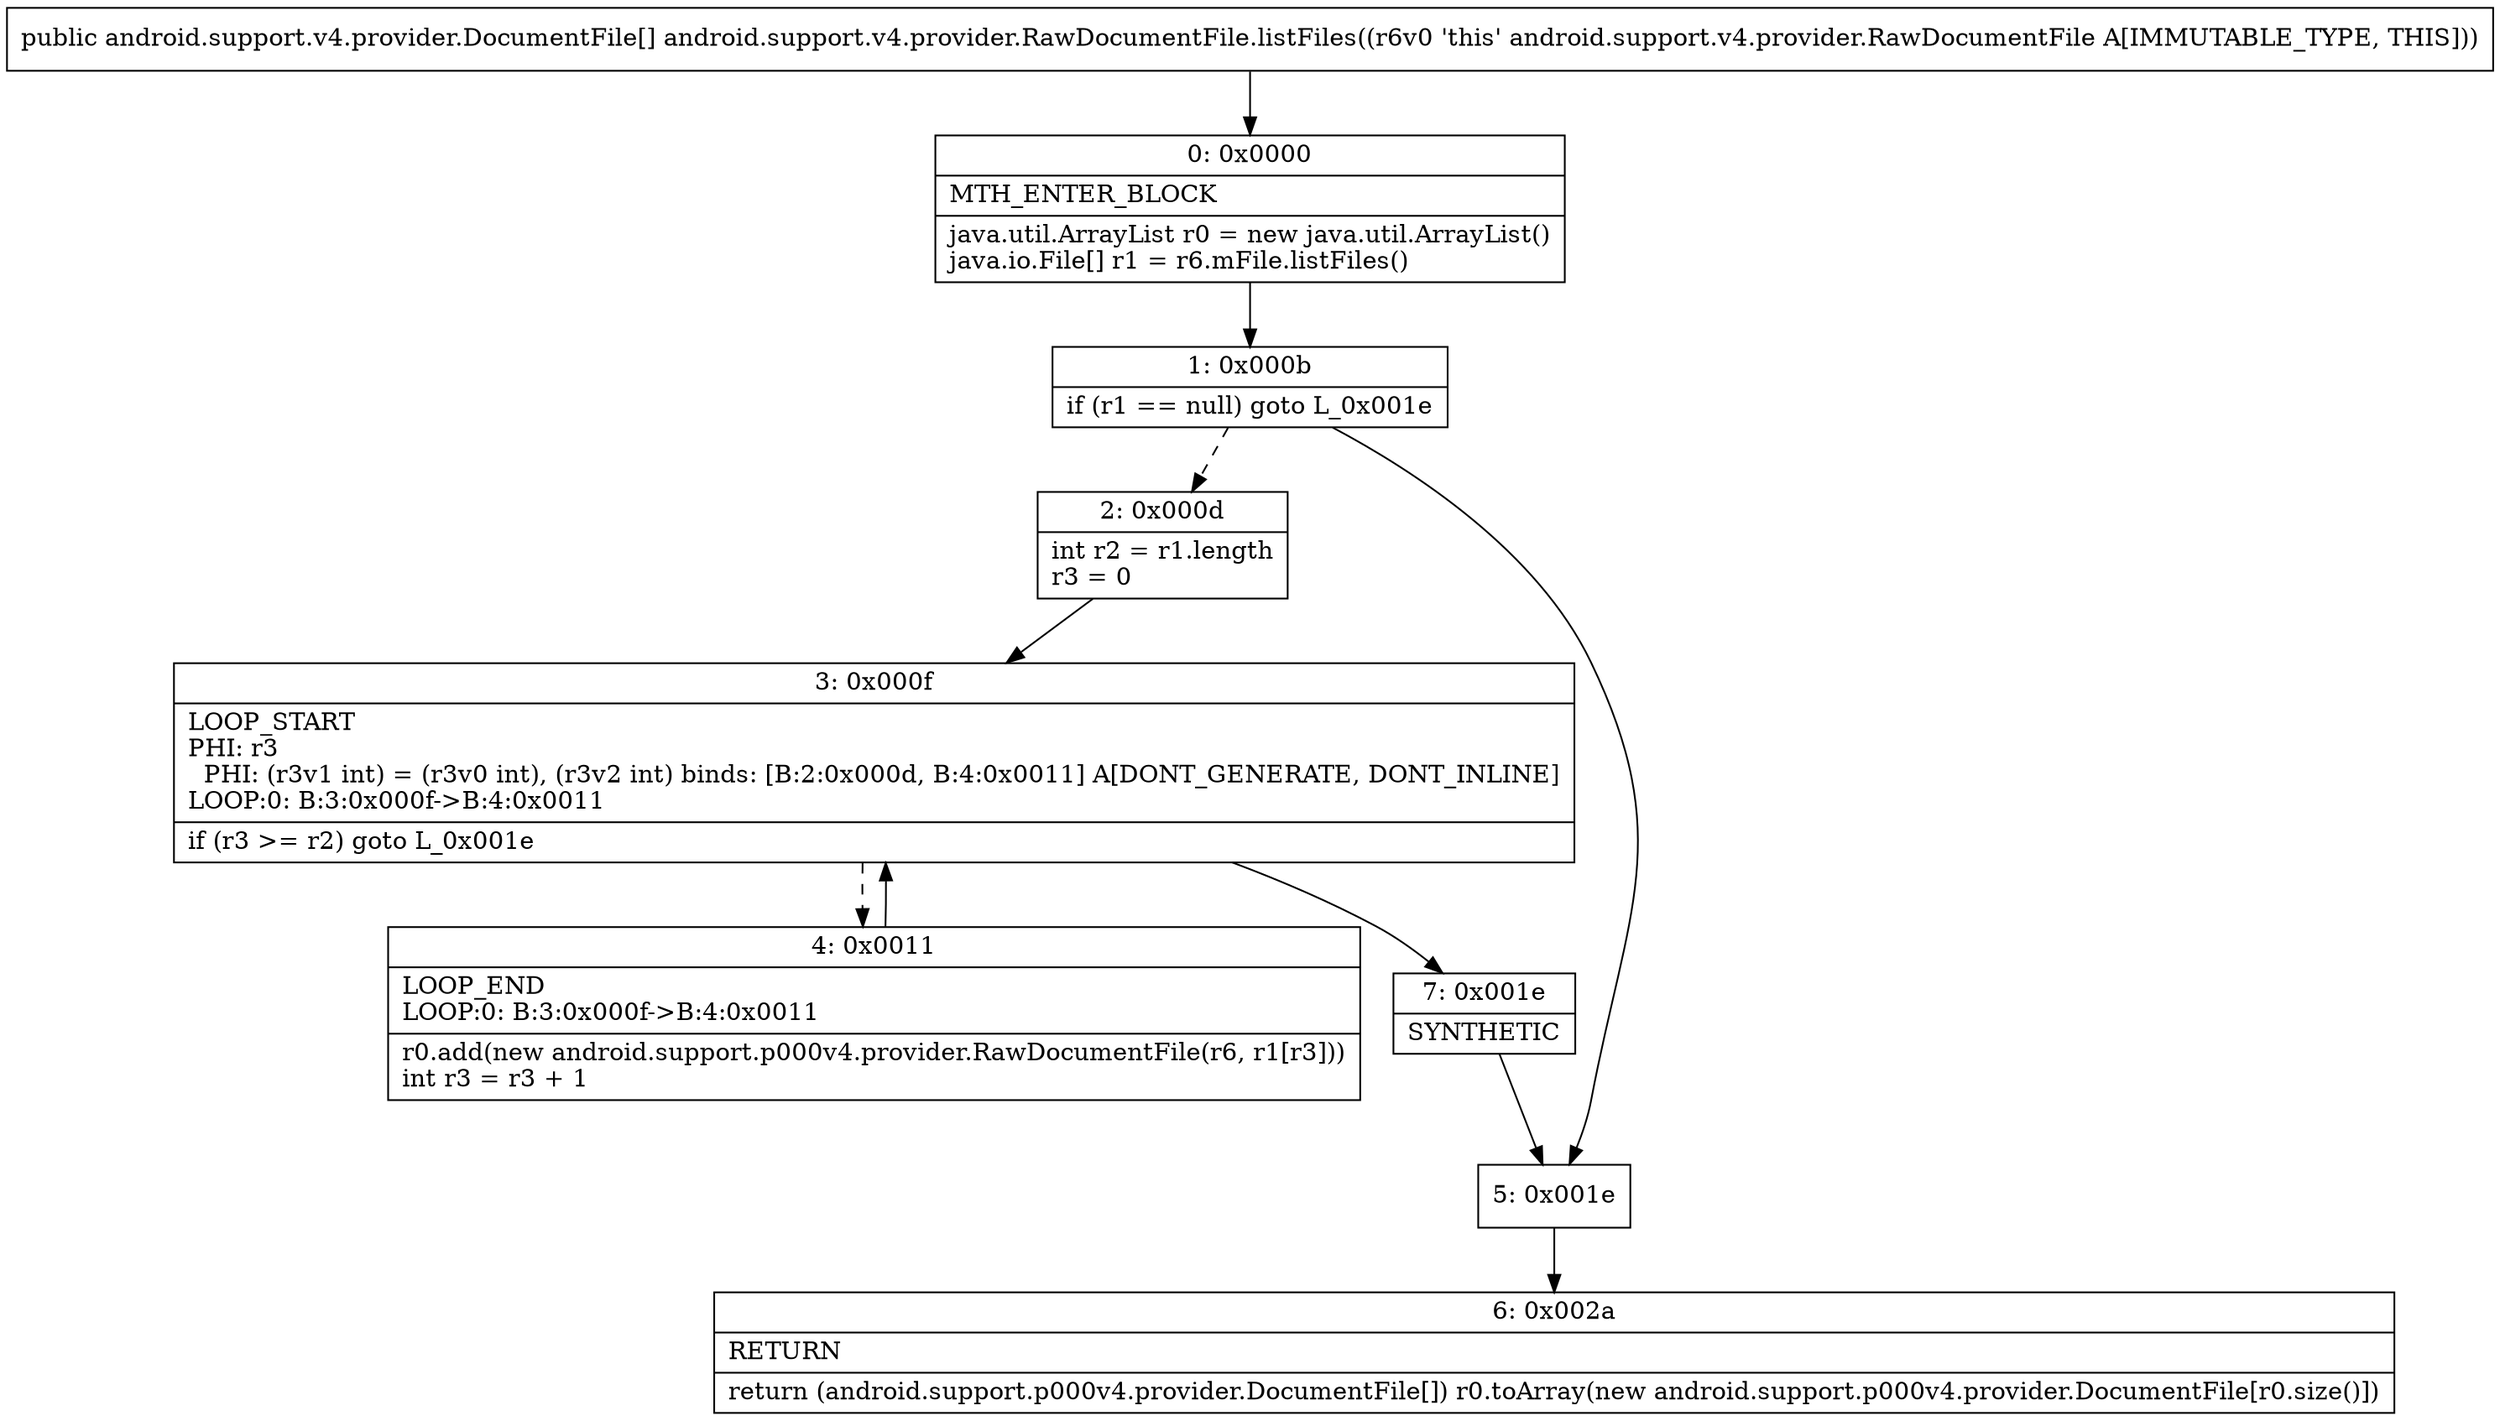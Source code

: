 digraph "CFG forandroid.support.v4.provider.RawDocumentFile.listFiles()[Landroid\/support\/v4\/provider\/DocumentFile;" {
Node_0 [shape=record,label="{0\:\ 0x0000|MTH_ENTER_BLOCK\l|java.util.ArrayList r0 = new java.util.ArrayList()\ljava.io.File[] r1 = r6.mFile.listFiles()\l}"];
Node_1 [shape=record,label="{1\:\ 0x000b|if (r1 == null) goto L_0x001e\l}"];
Node_2 [shape=record,label="{2\:\ 0x000d|int r2 = r1.length\lr3 = 0\l}"];
Node_3 [shape=record,label="{3\:\ 0x000f|LOOP_START\lPHI: r3 \l  PHI: (r3v1 int) = (r3v0 int), (r3v2 int) binds: [B:2:0x000d, B:4:0x0011] A[DONT_GENERATE, DONT_INLINE]\lLOOP:0: B:3:0x000f\-\>B:4:0x0011\l|if (r3 \>= r2) goto L_0x001e\l}"];
Node_4 [shape=record,label="{4\:\ 0x0011|LOOP_END\lLOOP:0: B:3:0x000f\-\>B:4:0x0011\l|r0.add(new android.support.p000v4.provider.RawDocumentFile(r6, r1[r3]))\lint r3 = r3 + 1\l}"];
Node_5 [shape=record,label="{5\:\ 0x001e}"];
Node_6 [shape=record,label="{6\:\ 0x002a|RETURN\l|return (android.support.p000v4.provider.DocumentFile[]) r0.toArray(new android.support.p000v4.provider.DocumentFile[r0.size()])\l}"];
Node_7 [shape=record,label="{7\:\ 0x001e|SYNTHETIC\l}"];
MethodNode[shape=record,label="{public android.support.v4.provider.DocumentFile[] android.support.v4.provider.RawDocumentFile.listFiles((r6v0 'this' android.support.v4.provider.RawDocumentFile A[IMMUTABLE_TYPE, THIS])) }"];
MethodNode -> Node_0;
Node_0 -> Node_1;
Node_1 -> Node_2[style=dashed];
Node_1 -> Node_5;
Node_2 -> Node_3;
Node_3 -> Node_4[style=dashed];
Node_3 -> Node_7;
Node_4 -> Node_3;
Node_5 -> Node_6;
Node_7 -> Node_5;
}

